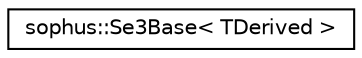 digraph "Graphical Class Hierarchy"
{
 // LATEX_PDF_SIZE
  edge [fontname="Helvetica",fontsize="10",labelfontname="Helvetica",labelfontsize="10"];
  node [fontname="Helvetica",fontsize="10",shape=record];
  rankdir="LR";
  Node0 [label="sophus::Se3Base\< TDerived \>",height=0.2,width=0.4,color="black", fillcolor="white", style="filled",URL="$classsophus_1_1_se3_base.html",tooltip="Se3 base type - implements Se3 class but is storage agnostic."];
}
